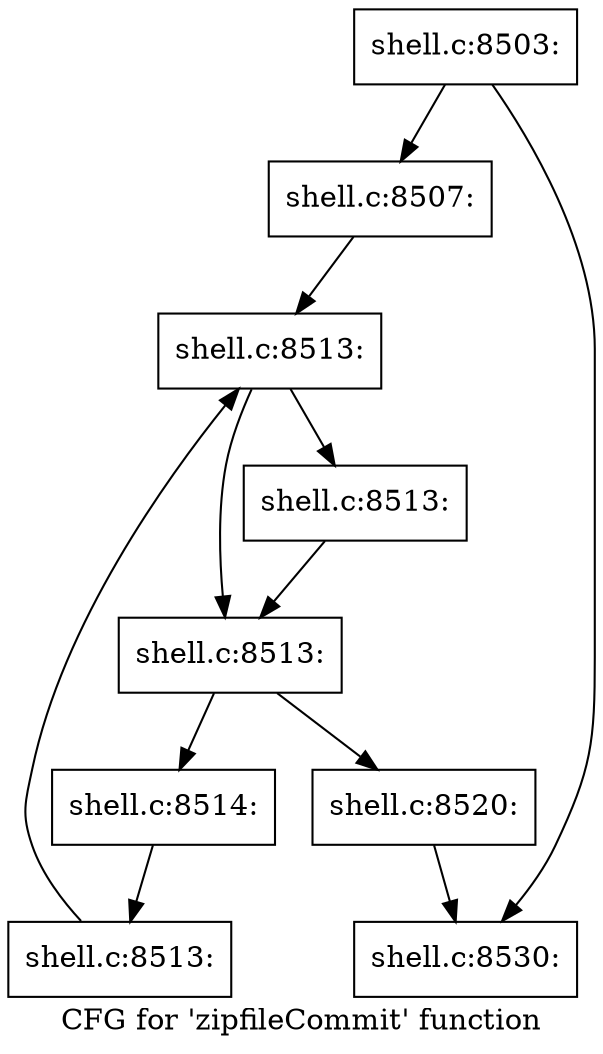 digraph "CFG for 'zipfileCommit' function" {
	label="CFG for 'zipfileCommit' function";

	Node0x560276b8e5d0 [shape=record,label="{shell.c:8503:}"];
	Node0x560276b8e5d0 -> Node0x560276b945b0;
	Node0x560276b8e5d0 -> Node0x560276b94600;
	Node0x560276b945b0 [shape=record,label="{shell.c:8507:}"];
	Node0x560276b945b0 -> Node0x560276b95cc0;
	Node0x560276b95cc0 [shape=record,label="{shell.c:8513:}"];
	Node0x560276b95cc0 -> Node0x560276b95fb0;
	Node0x560276b95cc0 -> Node0x560276b95f60;
	Node0x560276b95fb0 [shape=record,label="{shell.c:8513:}"];
	Node0x560276b95fb0 -> Node0x560276b95f60;
	Node0x560276b95f60 [shape=record,label="{shell.c:8513:}"];
	Node0x560276b95f60 -> Node0x560276b95ee0;
	Node0x560276b95f60 -> Node0x560276b95940;
	Node0x560276b95ee0 [shape=record,label="{shell.c:8514:}"];
	Node0x560276b95ee0 -> Node0x560276b95e50;
	Node0x560276b95e50 [shape=record,label="{shell.c:8513:}"];
	Node0x560276b95e50 -> Node0x560276b95cc0;
	Node0x560276b95940 [shape=record,label="{shell.c:8520:}"];
	Node0x560276b95940 -> Node0x560276b94600;
	Node0x560276b94600 [shape=record,label="{shell.c:8530:}"];
}
